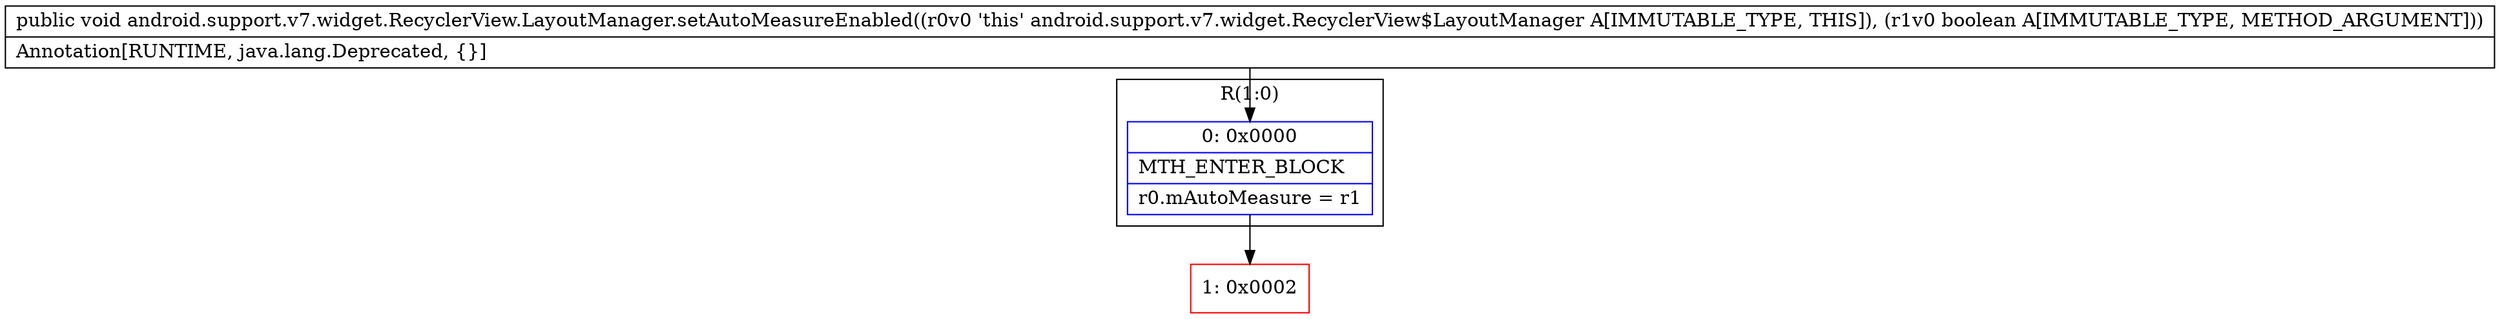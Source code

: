 digraph "CFG forandroid.support.v7.widget.RecyclerView.LayoutManager.setAutoMeasureEnabled(Z)V" {
subgraph cluster_Region_2023952235 {
label = "R(1:0)";
node [shape=record,color=blue];
Node_0 [shape=record,label="{0\:\ 0x0000|MTH_ENTER_BLOCK\l|r0.mAutoMeasure = r1\l}"];
}
Node_1 [shape=record,color=red,label="{1\:\ 0x0002}"];
MethodNode[shape=record,label="{public void android.support.v7.widget.RecyclerView.LayoutManager.setAutoMeasureEnabled((r0v0 'this' android.support.v7.widget.RecyclerView$LayoutManager A[IMMUTABLE_TYPE, THIS]), (r1v0 boolean A[IMMUTABLE_TYPE, METHOD_ARGUMENT]))  | Annotation[RUNTIME, java.lang.Deprecated, \{\}]\l}"];
MethodNode -> Node_0;
Node_0 -> Node_1;
}

